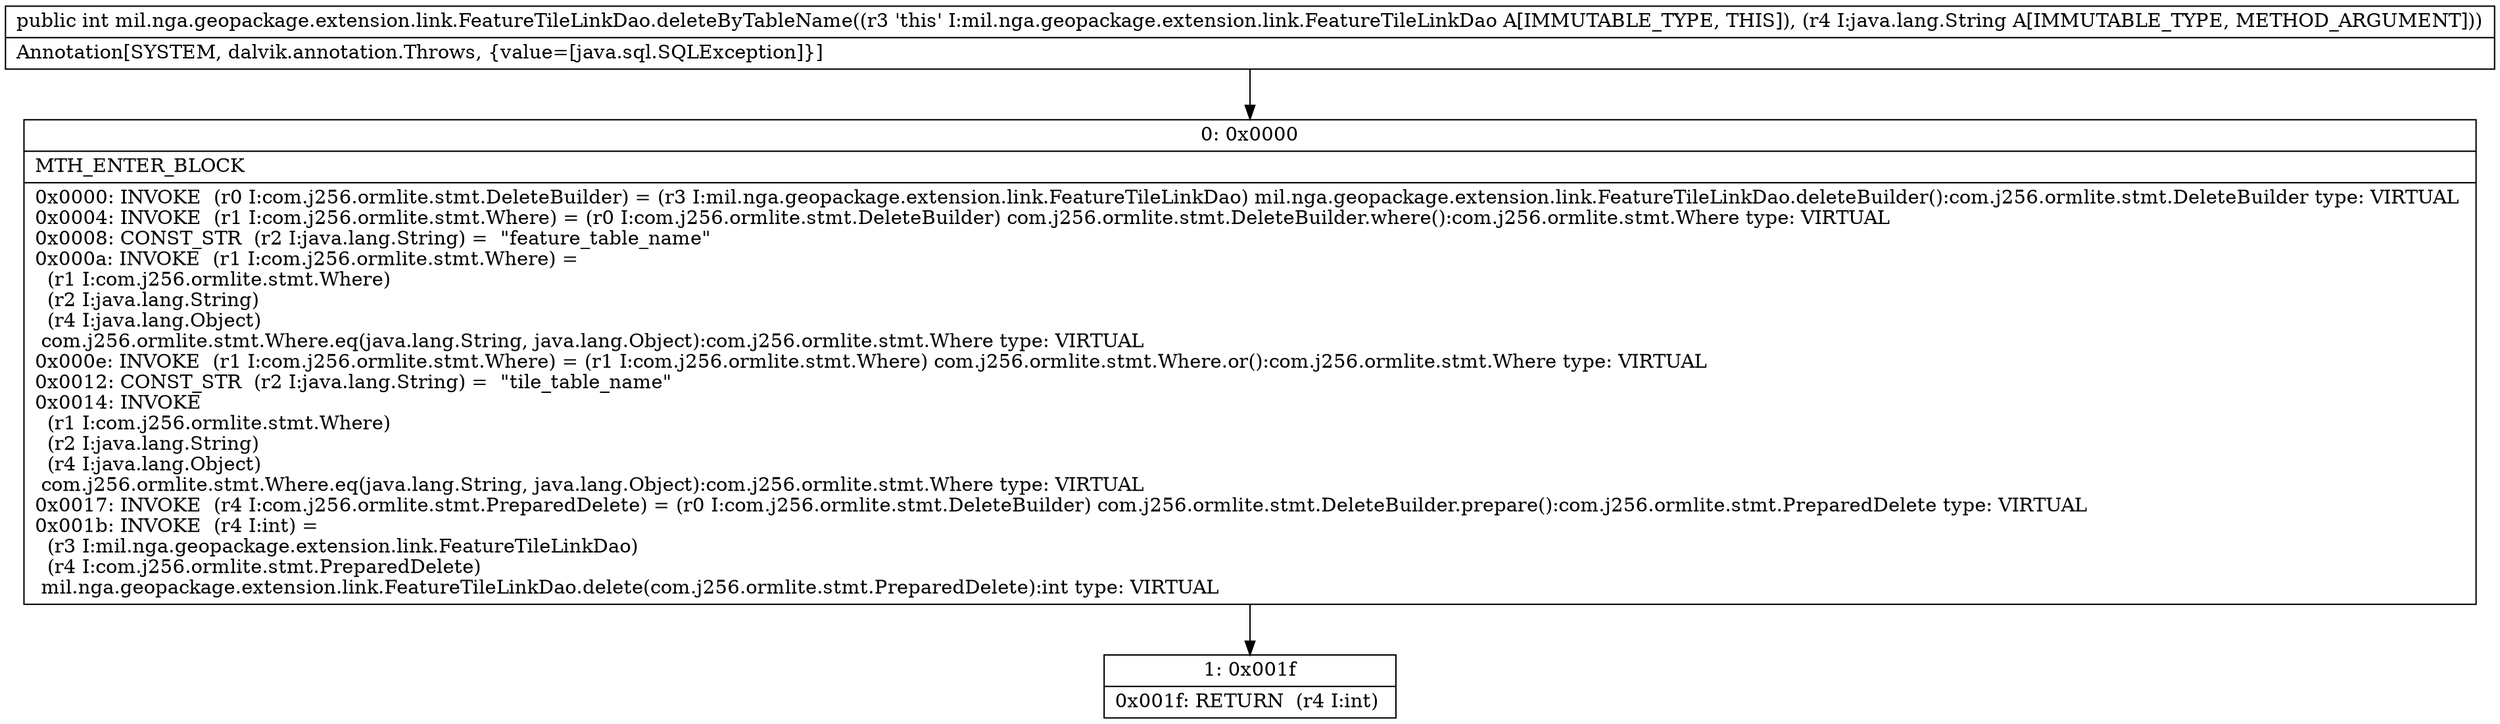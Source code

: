 digraph "CFG formil.nga.geopackage.extension.link.FeatureTileLinkDao.deleteByTableName(Ljava\/lang\/String;)I" {
Node_0 [shape=record,label="{0\:\ 0x0000|MTH_ENTER_BLOCK\l|0x0000: INVOKE  (r0 I:com.j256.ormlite.stmt.DeleteBuilder) = (r3 I:mil.nga.geopackage.extension.link.FeatureTileLinkDao) mil.nga.geopackage.extension.link.FeatureTileLinkDao.deleteBuilder():com.j256.ormlite.stmt.DeleteBuilder type: VIRTUAL \l0x0004: INVOKE  (r1 I:com.j256.ormlite.stmt.Where) = (r0 I:com.j256.ormlite.stmt.DeleteBuilder) com.j256.ormlite.stmt.DeleteBuilder.where():com.j256.ormlite.stmt.Where type: VIRTUAL \l0x0008: CONST_STR  (r2 I:java.lang.String) =  \"feature_table_name\" \l0x000a: INVOKE  (r1 I:com.j256.ormlite.stmt.Where) = \l  (r1 I:com.j256.ormlite.stmt.Where)\l  (r2 I:java.lang.String)\l  (r4 I:java.lang.Object)\l com.j256.ormlite.stmt.Where.eq(java.lang.String, java.lang.Object):com.j256.ormlite.stmt.Where type: VIRTUAL \l0x000e: INVOKE  (r1 I:com.j256.ormlite.stmt.Where) = (r1 I:com.j256.ormlite.stmt.Where) com.j256.ormlite.stmt.Where.or():com.j256.ormlite.stmt.Where type: VIRTUAL \l0x0012: CONST_STR  (r2 I:java.lang.String) =  \"tile_table_name\" \l0x0014: INVOKE  \l  (r1 I:com.j256.ormlite.stmt.Where)\l  (r2 I:java.lang.String)\l  (r4 I:java.lang.Object)\l com.j256.ormlite.stmt.Where.eq(java.lang.String, java.lang.Object):com.j256.ormlite.stmt.Where type: VIRTUAL \l0x0017: INVOKE  (r4 I:com.j256.ormlite.stmt.PreparedDelete) = (r0 I:com.j256.ormlite.stmt.DeleteBuilder) com.j256.ormlite.stmt.DeleteBuilder.prepare():com.j256.ormlite.stmt.PreparedDelete type: VIRTUAL \l0x001b: INVOKE  (r4 I:int) = \l  (r3 I:mil.nga.geopackage.extension.link.FeatureTileLinkDao)\l  (r4 I:com.j256.ormlite.stmt.PreparedDelete)\l mil.nga.geopackage.extension.link.FeatureTileLinkDao.delete(com.j256.ormlite.stmt.PreparedDelete):int type: VIRTUAL \l}"];
Node_1 [shape=record,label="{1\:\ 0x001f|0x001f: RETURN  (r4 I:int) \l}"];
MethodNode[shape=record,label="{public int mil.nga.geopackage.extension.link.FeatureTileLinkDao.deleteByTableName((r3 'this' I:mil.nga.geopackage.extension.link.FeatureTileLinkDao A[IMMUTABLE_TYPE, THIS]), (r4 I:java.lang.String A[IMMUTABLE_TYPE, METHOD_ARGUMENT]))  | Annotation[SYSTEM, dalvik.annotation.Throws, \{value=[java.sql.SQLException]\}]\l}"];
MethodNode -> Node_0;
Node_0 -> Node_1;
}

